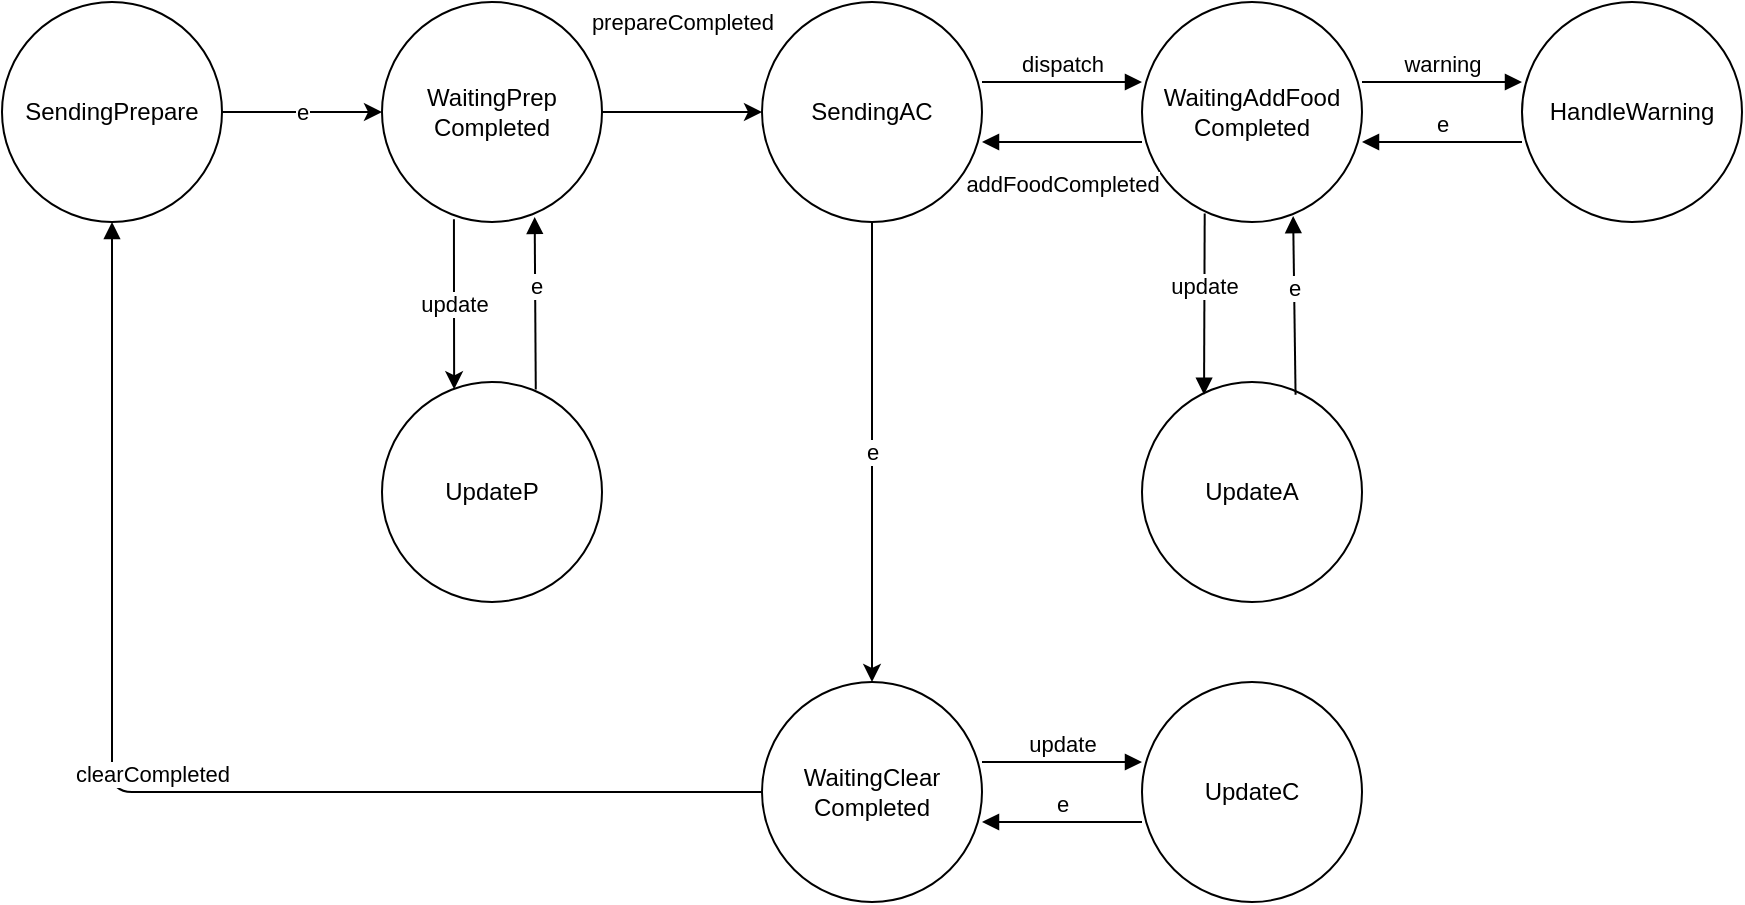 <mxfile version="11.3.0" type="device" pages="1"><diagram id="yxOI5-bYSToXW0_KtuUH" name="Page-1"><mxGraphModel dx="1005" dy="593" grid="1" gridSize="10" guides="1" tooltips="1" connect="1" arrows="1" fold="1" page="1" pageScale="1" pageWidth="827" pageHeight="1169" math="0" shadow="0"><root><mxCell id="0"/><mxCell id="1" parent="0"/><mxCell id="DjZcbJ8_CM60mkgzgCvq-3" value="e" style="edgeStyle=orthogonalEdgeStyle;rounded=0;orthogonalLoop=1;jettySize=auto;html=1;" edge="1" parent="1" source="DjZcbJ8_CM60mkgzgCvq-1" target="DjZcbJ8_CM60mkgzgCvq-2"><mxGeometry relative="1" as="geometry"/></mxCell><mxCell id="DjZcbJ8_CM60mkgzgCvq-1" value="SendingPrepare" style="ellipse;whiteSpace=wrap;html=1;" vertex="1" parent="1"><mxGeometry x="20" y="80" width="110" height="110" as="geometry"/></mxCell><mxCell id="DjZcbJ8_CM60mkgzgCvq-5" value="prepareCompleted" style="edgeStyle=orthogonalEdgeStyle;rounded=0;orthogonalLoop=1;jettySize=auto;html=1;" edge="1" parent="1" source="DjZcbJ8_CM60mkgzgCvq-2" target="DjZcbJ8_CM60mkgzgCvq-4"><mxGeometry y="45" relative="1" as="geometry"><mxPoint as="offset"/></mxGeometry></mxCell><mxCell id="DjZcbJ8_CM60mkgzgCvq-7" value="update" style="edgeStyle=orthogonalEdgeStyle;rounded=0;orthogonalLoop=1;jettySize=auto;html=1;exitX=0.327;exitY=0.988;exitDx=0;exitDy=0;exitPerimeter=0;entryX=0.328;entryY=0.033;entryDx=0;entryDy=0;entryPerimeter=0;" edge="1" parent="1" source="DjZcbJ8_CM60mkgzgCvq-2" target="DjZcbJ8_CM60mkgzgCvq-6"><mxGeometry relative="1" as="geometry"/></mxCell><mxCell id="DjZcbJ8_CM60mkgzgCvq-2" value="WaitingPrep&lt;br&gt;Completed" style="ellipse;whiteSpace=wrap;html=1;" vertex="1" parent="1"><mxGeometry x="210" y="80" width="110" height="110" as="geometry"/></mxCell><mxCell id="DjZcbJ8_CM60mkgzgCvq-6" value="UpdateP" style="ellipse;whiteSpace=wrap;html=1;" vertex="1" parent="1"><mxGeometry x="210" y="270" width="110" height="110" as="geometry"/></mxCell><mxCell id="DjZcbJ8_CM60mkgzgCvq-19" value="e" style="edgeStyle=orthogonalEdgeStyle;rounded=0;orthogonalLoop=1;jettySize=auto;html=1;" edge="1" parent="1" source="DjZcbJ8_CM60mkgzgCvq-4" target="DjZcbJ8_CM60mkgzgCvq-18"><mxGeometry relative="1" as="geometry"/></mxCell><mxCell id="DjZcbJ8_CM60mkgzgCvq-4" value="SendingAC" style="ellipse;whiteSpace=wrap;html=1;" vertex="1" parent="1"><mxGeometry x="400" y="80" width="110" height="110" as="geometry"/></mxCell><mxCell id="DjZcbJ8_CM60mkgzgCvq-18" value="WaitingClear&lt;br&gt;Completed" style="ellipse;whiteSpace=wrap;html=1;" vertex="1" parent="1"><mxGeometry x="400" y="420" width="110" height="110" as="geometry"/></mxCell><mxCell id="DjZcbJ8_CM60mkgzgCvq-20" value="UpdateC" style="ellipse;whiteSpace=wrap;html=1;" vertex="1" parent="1"><mxGeometry x="590" y="420" width="110" height="110" as="geometry"/></mxCell><mxCell id="DjZcbJ8_CM60mkgzgCvq-8" value="WaitingAddFood&lt;br&gt;Completed" style="ellipse;whiteSpace=wrap;html=1;" vertex="1" parent="1"><mxGeometry x="590" y="80" width="110" height="110" as="geometry"/></mxCell><mxCell id="DjZcbJ8_CM60mkgzgCvq-16" value="UpdateA" style="ellipse;whiteSpace=wrap;html=1;" vertex="1" parent="1"><mxGeometry x="590" y="270" width="110" height="110" as="geometry"/></mxCell><mxCell id="DjZcbJ8_CM60mkgzgCvq-14" value="HandleWarning" style="ellipse;whiteSpace=wrap;html=1;" vertex="1" parent="1"><mxGeometry x="780" y="80" width="110" height="110" as="geometry"/></mxCell><mxCell id="DjZcbJ8_CM60mkgzgCvq-25" value="e" style="html=1;verticalAlign=bottom;endArrow=block;exitX=0.699;exitY=0.034;exitDx=0;exitDy=0;exitPerimeter=0;entryX=0.694;entryY=0.977;entryDx=0;entryDy=0;entryPerimeter=0;" edge="1" parent="1" source="DjZcbJ8_CM60mkgzgCvq-6" target="DjZcbJ8_CM60mkgzgCvq-2"><mxGeometry width="80" relative="1" as="geometry"><mxPoint x="260" y="240" as="sourcePoint"/><mxPoint x="340" y="240" as="targetPoint"/></mxGeometry></mxCell><mxCell id="DjZcbJ8_CM60mkgzgCvq-26" value="update" style="html=1;verticalAlign=bottom;endArrow=block;" edge="1" parent="1"><mxGeometry width="80" relative="1" as="geometry"><mxPoint x="510" y="460" as="sourcePoint"/><mxPoint x="590" y="460" as="targetPoint"/></mxGeometry></mxCell><mxCell id="DjZcbJ8_CM60mkgzgCvq-27" value="e" style="html=1;verticalAlign=bottom;endArrow=none;startArrow=block;startFill=1;endFill=0;" edge="1" parent="1"><mxGeometry width="80" relative="1" as="geometry"><mxPoint x="510" y="490" as="sourcePoint"/><mxPoint x="590" y="490" as="targetPoint"/></mxGeometry></mxCell><mxCell id="DjZcbJ8_CM60mkgzgCvq-28" value="warning" style="html=1;verticalAlign=bottom;endArrow=block;" edge="1" parent="1"><mxGeometry width="80" relative="1" as="geometry"><mxPoint x="700" y="120" as="sourcePoint"/><mxPoint x="780" y="120" as="targetPoint"/></mxGeometry></mxCell><mxCell id="DjZcbJ8_CM60mkgzgCvq-29" value="e" style="html=1;verticalAlign=bottom;endArrow=none;startArrow=block;startFill=1;endFill=0;" edge="1" parent="1"><mxGeometry width="80" relative="1" as="geometry"><mxPoint x="700" y="150" as="sourcePoint"/><mxPoint x="780" y="150" as="targetPoint"/></mxGeometry></mxCell><mxCell id="DjZcbJ8_CM60mkgzgCvq-30" value="update" style="html=1;verticalAlign=bottom;endArrow=block;exitX=0.285;exitY=0.961;exitDx=0;exitDy=0;exitPerimeter=0;entryX=0.282;entryY=0.058;entryDx=0;entryDy=0;entryPerimeter=0;" edge="1" parent="1" source="DjZcbJ8_CM60mkgzgCvq-8" target="DjZcbJ8_CM60mkgzgCvq-16"><mxGeometry width="80" relative="1" as="geometry"><mxPoint x="610" y="210" as="sourcePoint"/><mxPoint x="690" y="220" as="targetPoint"/></mxGeometry></mxCell><mxCell id="DjZcbJ8_CM60mkgzgCvq-31" value="e" style="html=1;verticalAlign=bottom;endArrow=none;exitX=0.687;exitY=0.973;exitDx=0;exitDy=0;exitPerimeter=0;entryX=0.698;entryY=0.058;entryDx=0;entryDy=0;entryPerimeter=0;startArrow=block;startFill=1;endFill=0;" edge="1" parent="1" source="DjZcbJ8_CM60mkgzgCvq-8" target="DjZcbJ8_CM60mkgzgCvq-16"><mxGeometry width="80" relative="1" as="geometry"><mxPoint x="629.7" y="198.13" as="sourcePoint"/><mxPoint x="630.91" y="282.86" as="targetPoint"/></mxGeometry></mxCell><mxCell id="DjZcbJ8_CM60mkgzgCvq-32" value="clearCompleted" style="html=1;verticalAlign=bottom;endArrow=block;exitX=0;exitY=0.5;exitDx=0;exitDy=0;entryX=0.5;entryY=1;entryDx=0;entryDy=0;" edge="1" parent="1" source="DjZcbJ8_CM60mkgzgCvq-18" target="DjZcbJ8_CM60mkgzgCvq-1"><mxGeometry width="80" relative="1" as="geometry"><mxPoint x="110" y="510" as="sourcePoint"/><mxPoint x="190" y="510" as="targetPoint"/><Array as="points"><mxPoint x="75" y="475"/></Array></mxGeometry></mxCell><mxCell id="DjZcbJ8_CM60mkgzgCvq-33" value="dispatch" style="html=1;verticalAlign=bottom;endArrow=block;" edge="1" parent="1"><mxGeometry width="80" relative="1" as="geometry"><mxPoint x="510" y="120" as="sourcePoint"/><mxPoint x="590" y="120" as="targetPoint"/></mxGeometry></mxCell><mxCell id="DjZcbJ8_CM60mkgzgCvq-34" value="addFoodCompleted" style="html=1;verticalAlign=bottom;endArrow=none;startArrow=block;startFill=1;endFill=0;" edge="1" parent="1"><mxGeometry y="-30" width="80" relative="1" as="geometry"><mxPoint x="510" y="150" as="sourcePoint"/><mxPoint x="590" y="150" as="targetPoint"/><mxPoint as="offset"/></mxGeometry></mxCell></root></mxGraphModel></diagram></mxfile>